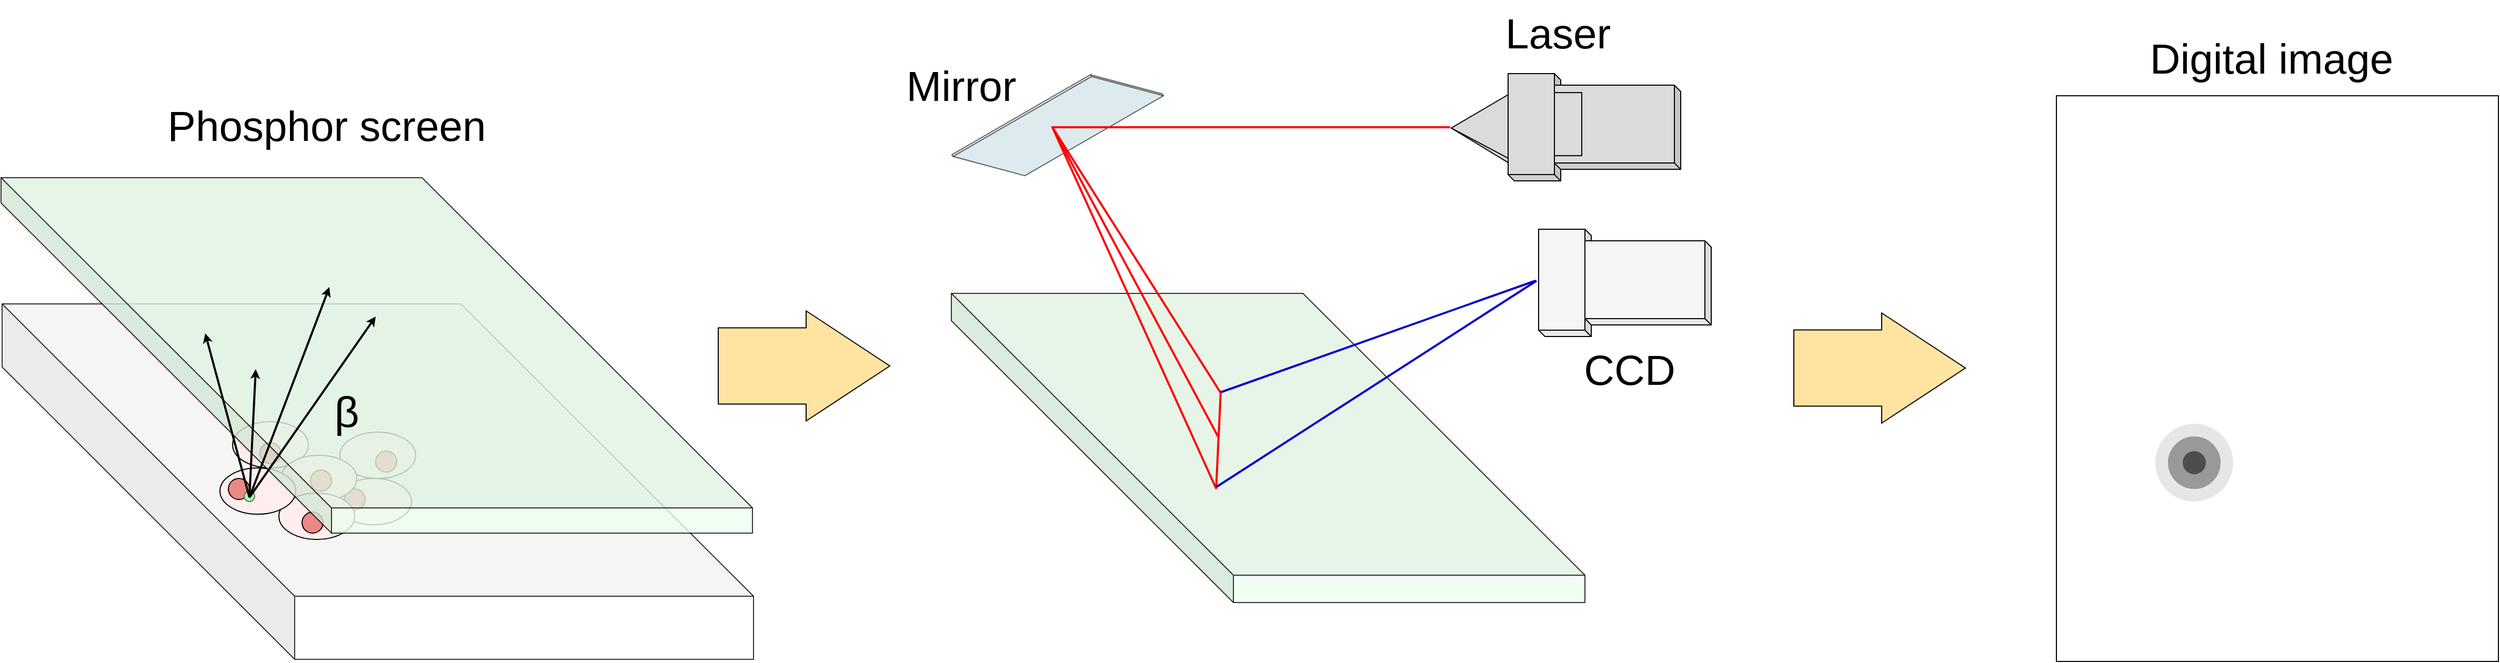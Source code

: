 <mxfile version="21.2.8" type="google" pages="2">
  <diagram name="Pagina-1" id="nNnIefdH29HKSRN81F_e">
    <mxGraphModel grid="1" page="1" gridSize="2" guides="1" tooltips="1" connect="1" arrows="1" fold="1" pageScale="1" pageWidth="2500" pageHeight="900" math="0" shadow="0">
      <root>
        <mxCell id="0" />
        <mxCell id="1" parent="0" />
        <mxCell id="hu5yYnxfXPEdt88EyCQ2-11" value="" style="shape=cube;whiteSpace=wrap;html=1;boundedLbl=1;backgroundOutline=1;darkOpacity=0.05;darkOpacity2=0.1;size=278;direction=east;fillColor=none;opacity=80;strokeColor=#000000;" vertex="1" parent="1">
          <mxGeometry x="63" y="420" width="714" height="338" as="geometry" />
        </mxCell>
        <mxCell id="hu5yYnxfXPEdt88EyCQ2-39" value="" style="group" connectable="0" vertex="1" parent="1">
          <mxGeometry x="384" y="542" width="72" height="44" as="geometry" />
        </mxCell>
        <mxCell id="hu5yYnxfXPEdt88EyCQ2-36" value="" style="group" connectable="0" vertex="1" parent="hu5yYnxfXPEdt88EyCQ2-39">
          <mxGeometry width="72" height="44" as="geometry" />
        </mxCell>
        <mxCell id="hu5yYnxfXPEdt88EyCQ2-37" value="" style="ellipse;whiteSpace=wrap;html=1;fillColor=#FFEEED;" vertex="1" parent="hu5yYnxfXPEdt88EyCQ2-36">
          <mxGeometry width="72" height="44" as="geometry" />
        </mxCell>
        <mxCell id="hu5yYnxfXPEdt88EyCQ2-38" value="" style="ellipse;whiteSpace=wrap;html=1;aspect=fixed;fillColor=#EA8985;" vertex="1" parent="hu5yYnxfXPEdt88EyCQ2-36">
          <mxGeometry x="34" y="18" width="20" height="20" as="geometry" />
        </mxCell>
        <mxCell id="hu5yYnxfXPEdt88EyCQ2-34" value="" style="group" connectable="0" vertex="1" parent="1">
          <mxGeometry x="282" y="532" width="72" height="44" as="geometry" />
        </mxCell>
        <mxCell id="hu5yYnxfXPEdt88EyCQ2-31" value="" style="group" connectable="0" vertex="1" parent="hu5yYnxfXPEdt88EyCQ2-34">
          <mxGeometry width="72" height="44" as="geometry" />
        </mxCell>
        <mxCell id="hu5yYnxfXPEdt88EyCQ2-32" value="" style="ellipse;whiteSpace=wrap;html=1;fillColor=#FFEEED;" vertex="1" parent="hu5yYnxfXPEdt88EyCQ2-31">
          <mxGeometry width="72" height="44" as="geometry" />
        </mxCell>
        <mxCell id="hu5yYnxfXPEdt88EyCQ2-33" value="" style="ellipse;whiteSpace=wrap;html=1;aspect=fixed;fillColor=#EA8985;" vertex="1" parent="hu5yYnxfXPEdt88EyCQ2-31">
          <mxGeometry x="26" y="20" width="20" height="20" as="geometry" />
        </mxCell>
        <mxCell id="hu5yYnxfXPEdt88EyCQ2-30" value="" style="group" connectable="0" vertex="1" parent="1">
          <mxGeometry x="380" y="586" width="72" height="44" as="geometry" />
        </mxCell>
        <mxCell id="hu5yYnxfXPEdt88EyCQ2-26" value="" style="group" connectable="0" vertex="1" parent="hu5yYnxfXPEdt88EyCQ2-30">
          <mxGeometry width="72" height="44" as="geometry" />
        </mxCell>
        <mxCell id="hu5yYnxfXPEdt88EyCQ2-27" value="" style="ellipse;whiteSpace=wrap;html=1;fillColor=#FFEEED;" vertex="1" parent="hu5yYnxfXPEdt88EyCQ2-26">
          <mxGeometry width="72" height="44" as="geometry" />
        </mxCell>
        <mxCell id="hu5yYnxfXPEdt88EyCQ2-28" value="" style="ellipse;whiteSpace=wrap;html=1;aspect=fixed;fillColor=#EA8985;" vertex="1" parent="hu5yYnxfXPEdt88EyCQ2-30">
          <mxGeometry x="8" y="10" width="20" height="20" as="geometry" />
        </mxCell>
        <mxCell id="hu5yYnxfXPEdt88EyCQ2-25" value="" style="group" connectable="0" vertex="1" parent="1">
          <mxGeometry x="328" y="564" width="72" height="44" as="geometry" />
        </mxCell>
        <mxCell id="hu5yYnxfXPEdt88EyCQ2-22" value="" style="group" connectable="0" vertex="1" parent="hu5yYnxfXPEdt88EyCQ2-25">
          <mxGeometry width="72" height="44" as="geometry" />
        </mxCell>
        <mxCell id="hu5yYnxfXPEdt88EyCQ2-23" value="" style="ellipse;whiteSpace=wrap;html=1;fillColor=#FFEEED;" vertex="1" parent="hu5yYnxfXPEdt88EyCQ2-22">
          <mxGeometry width="72" height="44" as="geometry" />
        </mxCell>
        <mxCell id="hu5yYnxfXPEdt88EyCQ2-24" value="" style="ellipse;whiteSpace=wrap;html=1;aspect=fixed;fillColor=#EA8985;" vertex="1" parent="hu5yYnxfXPEdt88EyCQ2-25">
          <mxGeometry x="28" y="14" width="20" height="20" as="geometry" />
        </mxCell>
        <mxCell id="hu5yYnxfXPEdt88EyCQ2-21" value="" style="group" connectable="0" vertex="1" parent="1">
          <mxGeometry x="326" y="600" width="72" height="44" as="geometry" />
        </mxCell>
        <mxCell id="hu5yYnxfXPEdt88EyCQ2-18" value="" style="group" connectable="0" vertex="1" parent="hu5yYnxfXPEdt88EyCQ2-21">
          <mxGeometry width="72" height="44" as="geometry" />
        </mxCell>
        <mxCell id="hu5yYnxfXPEdt88EyCQ2-19" value="" style="ellipse;whiteSpace=wrap;html=1;fillColor=#FFEEED;" vertex="1" parent="hu5yYnxfXPEdt88EyCQ2-18">
          <mxGeometry width="72" height="44" as="geometry" />
        </mxCell>
        <mxCell id="hu5yYnxfXPEdt88EyCQ2-20" value="" style="ellipse;whiteSpace=wrap;html=1;aspect=fixed;fillColor=#EA8985;" vertex="1" parent="hu5yYnxfXPEdt88EyCQ2-18">
          <mxGeometry x="22" y="18" width="20" height="20" as="geometry" />
        </mxCell>
        <mxCell id="hu5yYnxfXPEdt88EyCQ2-14" value="" style="group" connectable="0" vertex="1" parent="1">
          <mxGeometry x="270" y="576" width="72" height="44" as="geometry" />
        </mxCell>
        <mxCell id="hu5yYnxfXPEdt88EyCQ2-13" value="" style="ellipse;whiteSpace=wrap;html=1;fillColor=#FFEEED;strokeColor=#000000;" vertex="1" parent="hu5yYnxfXPEdt88EyCQ2-14">
          <mxGeometry width="72" height="44" as="geometry" />
        </mxCell>
        <mxCell id="hu5yYnxfXPEdt88EyCQ2-9" value="" style="rounded=0;whiteSpace=wrap;html=1;" vertex="1" parent="1">
          <mxGeometry x="2015" y="222.06" width="420" height="537.94" as="geometry" />
        </mxCell>
        <mxCell id="hu5yYnxfXPEdt88EyCQ2-2" value="" style="shape=cube;whiteSpace=wrap;html=1;boundedLbl=1;backgroundOutline=1;darkOpacity=0.05;darkOpacity2=0.1;size=50;direction=east;fillColor=#D3EBF0;opacity=60;rotation=-210;strokeColor=#000000;" vertex="1" parent="1">
          <mxGeometry x="965" y="224.06" width="202" height="52" as="geometry" />
        </mxCell>
        <mxCell id="PGQ6HJyxgd6gYxSsFXWB-1" value="" style="shape=cube;whiteSpace=wrap;html=1;boundedLbl=1;backgroundOutline=1;darkOpacity=0.05;darkOpacity2=0.1;size=314;direction=east;fillColor=#EDFFEE;opacity=80;strokeColor=#000000;" vertex="1" parent="1">
          <mxGeometry x="62" y="300" width="714" height="338" as="geometry" />
        </mxCell>
        <mxCell id="PGQ6HJyxgd6gYxSsFXWB-15" value="" style="group" connectable="0" vertex="1" parent="1">
          <mxGeometry x="290" y="552" width="204" height="140" as="geometry" />
        </mxCell>
        <mxCell id="PGQ6HJyxgd6gYxSsFXWB-7" value="" style="group;strokeWidth=3;perimeterSpacing=2;rounded=0;" connectable="0" vertex="1" parent="PGQ6HJyxgd6gYxSsFXWB-15">
          <mxGeometry width="204" height="140" as="geometry" />
        </mxCell>
        <mxCell id="hu5yYnxfXPEdt88EyCQ2-12" value="" style="ellipse;whiteSpace=wrap;html=1;aspect=fixed;fillColor=#EA8985;" vertex="1" parent="PGQ6HJyxgd6gYxSsFXWB-7">
          <mxGeometry x="-12" y="34" width="20" height="20" as="geometry" />
        </mxCell>
        <mxCell id="hu5yYnxfXPEdt88EyCQ2-10" value="" style="group" connectable="0" vertex="1" parent="PGQ6HJyxgd6gYxSsFXWB-7">
          <mxGeometry x="-34" y="-148" width="238" height="288" as="geometry" />
        </mxCell>
        <mxCell id="PGQ6HJyxgd6gYxSsFXWB-14" value="" style="ellipse;whiteSpace=wrap;html=1;aspect=fixed;strokeColor=#707070;fillColor=#A3FFA9;strokeWidth=1;" vertex="1" parent="hu5yYnxfXPEdt88EyCQ2-10">
          <mxGeometry x="37" y="194" width="10" height="10" as="geometry" />
        </mxCell>
        <mxCell id="PGQ6HJyxgd6gYxSsFXWB-3" value="" style="endArrow=classic;html=1;rounded=0;endSize=3;startSize=5;strokeWidth=2;strokeColor=#000000;" edge="1" parent="hu5yYnxfXPEdt88EyCQ2-10">
          <mxGeometry width="50" height="50" relative="1" as="geometry">
            <mxPoint x="42" y="200" as="sourcePoint" />
            <mxPoint x="162" y="28" as="targetPoint" />
          </mxGeometry>
        </mxCell>
        <mxCell id="PGQ6HJyxgd6gYxSsFXWB-6" value="" style="endArrow=classic;html=1;rounded=0;endSize=3;startSize=5;strokeWidth=2;strokeColor=#000000;" edge="1" parent="hu5yYnxfXPEdt88EyCQ2-10">
          <mxGeometry width="50" height="50" relative="1" as="geometry">
            <mxPoint x="42" y="200" as="sourcePoint" />
            <mxPoint x="118" as="targetPoint" />
          </mxGeometry>
        </mxCell>
        <mxCell id="PGQ6HJyxgd6gYxSsFXWB-5" value="" style="endArrow=classic;html=1;rounded=0;endSize=3;startSize=5;strokeWidth=2;strokeColor=#000000;" edge="1" parent="hu5yYnxfXPEdt88EyCQ2-10">
          <mxGeometry width="50" height="50" relative="1" as="geometry">
            <mxPoint x="42" y="200" as="sourcePoint" />
            <mxPoint x="48" y="78" as="targetPoint" />
          </mxGeometry>
        </mxCell>
        <mxCell id="PGQ6HJyxgd6gYxSsFXWB-4" value="" style="endArrow=classic;html=1;rounded=0;endSize=3;startSize=5;strokeWidth=2;strokeColor=#000000;" edge="1" parent="hu5yYnxfXPEdt88EyCQ2-10">
          <mxGeometry width="50" height="50" relative="1" as="geometry">
            <mxPoint x="42" y="200" as="sourcePoint" />
            <mxPoint y="44" as="targetPoint" />
          </mxGeometry>
        </mxCell>
        <mxCell id="ZSS9ueLAfO0uXjyZf8Uv-12" value="&lt;font style=&quot;font-size: 41px;&quot;&gt;β&lt;/font&gt;" style="text;html=1;align=center;verticalAlign=middle;resizable=0;points=[];autosize=1;strokeColor=none;fillColor=none;" vertex="1" parent="hu5yYnxfXPEdt88EyCQ2-10">
          <mxGeometry x="112" y="88" width="44" height="62" as="geometry" />
        </mxCell>
        <mxCell id="PGQ6HJyxgd6gYxSsFXWB-26" value="" style="group" connectable="0" vertex="1" parent="1">
          <mxGeometry x="1061" y="252" width="506" height="452" as="geometry" />
        </mxCell>
        <mxCell id="PGQ6HJyxgd6gYxSsFXWB-24" value="" style="group" connectable="0" vertex="1" parent="PGQ6HJyxgd6gYxSsFXWB-26">
          <mxGeometry width="506" height="452" as="geometry" />
        </mxCell>
        <mxCell id="PGQ6HJyxgd6gYxSsFXWB-19" value="" style="shape=cube;whiteSpace=wrap;html=1;boundedLbl=1;backgroundOutline=1;darkOpacity=0.05;darkOpacity2=0.1;size=268;direction=east;fillColor=#EDFFEE;opacity=80;strokeColor=#000000;" vertex="1" parent="PGQ6HJyxgd6gYxSsFXWB-24">
          <mxGeometry x="-96" y="158" width="602" height="294" as="geometry" />
        </mxCell>
        <mxCell id="PGQ6HJyxgd6gYxSsFXWB-21" value="" style="endArrow=none;html=1;rounded=0;strokeWidth=2;strokeColor=#FF0000;" edge="1" parent="PGQ6HJyxgd6gYxSsFXWB-24">
          <mxGeometry width="50" height="50" relative="1" as="geometry">
            <mxPoint as="sourcePoint" />
            <mxPoint x="155.556" y="343.532" as="targetPoint" />
          </mxGeometry>
        </mxCell>
        <mxCell id="PGQ6HJyxgd6gYxSsFXWB-22" value="" style="endArrow=none;html=1;rounded=0;strokeWidth=2;strokeColor=#FF0000;" edge="1" parent="PGQ6HJyxgd6gYxSsFXWB-24">
          <mxGeometry width="50" height="50" relative="1" as="geometry">
            <mxPoint as="sourcePoint" />
            <mxPoint x="157.778" y="294.857" as="targetPoint" />
          </mxGeometry>
        </mxCell>
        <mxCell id="PGQ6HJyxgd6gYxSsFXWB-23" value="" style="endArrow=none;html=1;rounded=0;strokeWidth=2;strokeColor=#FF0000;" edge="1" parent="PGQ6HJyxgd6gYxSsFXWB-24">
          <mxGeometry width="50" height="50" relative="1" as="geometry">
            <mxPoint as="sourcePoint" />
            <mxPoint x="160" y="252.735" as="targetPoint" />
          </mxGeometry>
        </mxCell>
        <mxCell id="PGQ6HJyxgd6gYxSsFXWB-25" value="" style="endArrow=none;html=1;rounded=0;strokeWidth=2;strokeColor=#FF0000;" edge="1" parent="PGQ6HJyxgd6gYxSsFXWB-26">
          <mxGeometry width="50" height="50" relative="1" as="geometry">
            <mxPoint x="155.556" y="344.0" as="sourcePoint" />
            <mxPoint x="160" y="250.395" as="targetPoint" />
          </mxGeometry>
        </mxCell>
        <mxCell id="PGQ6HJyxgd6gYxSsFXWB-33" value="" style="endArrow=none;html=1;rounded=0;strokeWidth=2;entryX=1;entryY=0.5;entryDx=0;entryDy=0;strokeColor=#FF0000;" edge="1" parent="1">
          <mxGeometry width="50" height="50" relative="1" as="geometry">
            <mxPoint x="1060" y="252" as="sourcePoint" />
            <mxPoint x="1439" y="252.06" as="targetPoint" />
          </mxGeometry>
        </mxCell>
        <mxCell id="nSoLlbci4BOyVn5Xgzns-12" value="" style="endArrow=none;html=1;rounded=0;strokeWidth=2;strokeColor=#0000CC;" edge="1" parent="1">
          <mxGeometry width="50" height="50" relative="1" as="geometry">
            <mxPoint x="1221" y="504" as="sourcePoint" />
            <mxPoint x="1520" y="398" as="targetPoint" />
          </mxGeometry>
        </mxCell>
        <mxCell id="nSoLlbci4BOyVn5Xgzns-13" value="" style="endArrow=none;html=1;rounded=0;strokeWidth=2;strokeColor=#0000CC;" edge="1" parent="1">
          <mxGeometry width="50" height="50" relative="1" as="geometry">
            <mxPoint x="1217" y="594" as="sourcePoint" />
            <mxPoint x="1521" y="398" as="targetPoint" />
          </mxGeometry>
        </mxCell>
        <mxCell id="ZSS9ueLAfO0uXjyZf8Uv-11" value="&lt;font style=&quot;font-size: 40px;&quot;&gt;Phosphor screen&lt;br&gt;&lt;/font&gt;" style="text;html=1;align=center;verticalAlign=middle;resizable=0;points=[];autosize=1;strokeColor=none;fillColor=none;" vertex="1" parent="1">
          <mxGeometry x="210" y="219.06" width="322" height="62" as="geometry" />
        </mxCell>
        <mxCell id="ZSS9ueLAfO0uXjyZf8Uv-13" value="&lt;font style=&quot;font-size: 40px;&quot;&gt;Mirror&lt;br&gt;&lt;/font&gt;" style="text;html=1;align=center;verticalAlign=middle;resizable=0;points=[];autosize=1;strokeColor=none;fillColor=none;" vertex="1" parent="1">
          <mxGeometry x="912" y="181" width="124" height="62" as="geometry" />
        </mxCell>
        <mxCell id="ZSS9ueLAfO0uXjyZf8Uv-14" value="&lt;font style=&quot;font-size: 40px;&quot;&gt;Laser&lt;br&gt;&lt;/font&gt;" style="text;html=1;align=center;verticalAlign=middle;resizable=0;points=[];autosize=1;strokeColor=none;fillColor=none;" vertex="1" parent="1">
          <mxGeometry x="1481" y="131" width="120" height="62" as="geometry" />
        </mxCell>
        <mxCell id="ZSS9ueLAfO0uXjyZf8Uv-15" value="&lt;font style=&quot;font-size: 40px;&quot;&gt;CCD&lt;br&gt;&lt;/font&gt;" style="text;html=1;align=center;verticalAlign=middle;resizable=0;points=[];autosize=1;strokeColor=none;fillColor=none;" vertex="1" parent="1">
          <mxGeometry x="1556" y="451" width="106" height="62" as="geometry" />
        </mxCell>
        <mxCell id="ZSS9ueLAfO0uXjyZf8Uv-18" value="" style="shape=flexArrow;endArrow=classic;html=1;rounded=0;endWidth=31.25;endSize=26.175;width=72.5;fillColor=#FFE3A1;strokeColor=#000000;" edge="1" parent="1">
          <mxGeometry width="50" height="50" relative="1" as="geometry">
            <mxPoint x="743" y="479" as="sourcePoint" />
            <mxPoint x="907" y="479" as="targetPoint" />
          </mxGeometry>
        </mxCell>
        <mxCell id="ZSS9ueLAfO0uXjyZf8Uv-19" value="" style="shape=flexArrow;endArrow=classic;html=1;rounded=0;endWidth=31.25;endSize=26.175;width=72.5;fillColor=#FFE3A1;strokeColor=#000000;" edge="1" parent="1">
          <mxGeometry width="50" height="50" relative="1" as="geometry">
            <mxPoint x="1765" y="481" as="sourcePoint" />
            <mxPoint x="1929" y="481" as="targetPoint" />
          </mxGeometry>
        </mxCell>
        <mxCell id="go0w3vx1c22MQb_H4SIl-4" value="" style="group" connectable="0" vertex="1" parent="1">
          <mxGeometry x="1523" y="349" width="162" height="102" as="geometry" />
        </mxCell>
        <mxCell id="go0w3vx1c22MQb_H4SIl-3" value="" style="shape=cube;whiteSpace=wrap;html=1;boundedLbl=1;backgroundOutline=1;darkOpacity=0.05;darkOpacity2=0.1;size=6;rotation=-180;fillColor=#f5f5f5;fontColor=#333333;strokeColor=#000000;" vertex="1" parent="go0w3vx1c22MQb_H4SIl-4">
          <mxGeometry width="50" height="102" as="geometry" />
        </mxCell>
        <mxCell id="go0w3vx1c22MQb_H4SIl-1" value="" style="shape=cube;whiteSpace=wrap;html=1;boundedLbl=1;backgroundOutline=1;darkOpacity=0.05;darkOpacity2=0.1;size=6;rotation=-180;fillColor=#f5f5f5;fontColor=#333333;strokeColor=#000000;" vertex="1" parent="go0w3vx1c22MQb_H4SIl-4">
          <mxGeometry x="44" y="11" width="120" height="80" as="geometry" />
        </mxCell>
        <mxCell id="go0w3vx1c22MQb_H4SIl-13" value="" style="group" connectable="0" vertex="1" parent="1">
          <mxGeometry x="1440" y="201.06" width="218" height="102" as="geometry" />
        </mxCell>
        <mxCell id="go0w3vx1c22MQb_H4SIl-12" value="" style="verticalLabelPosition=bottom;verticalAlign=top;html=1;shape=mxgraph.basic.pyramid;dx1=0.49;dx2=0.02;dy1=0.91;dy2=0.98;rotation=-90;fillColor=#DBDBDB;" vertex="1" parent="go0w3vx1c22MQb_H4SIl-13">
          <mxGeometry x="-4" y="20" width="70" height="62" as="geometry" />
        </mxCell>
        <mxCell id="go0w3vx1c22MQb_H4SIl-11" value="" style="group" connectable="0" vertex="1" parent="go0w3vx1c22MQb_H4SIl-13">
          <mxGeometry x="54" width="164" height="102" as="geometry" />
        </mxCell>
        <mxCell id="go0w3vx1c22MQb_H4SIl-7" value="" style="shape=cube;whiteSpace=wrap;html=1;boundedLbl=1;backgroundOutline=1;darkOpacity=0.05;darkOpacity2=0.1;size=6;rotation=-180;fillColor=#DBDBDB;fontColor=#333333;strokeColor=#000000;" vertex="1" parent="go0w3vx1c22MQb_H4SIl-11">
          <mxGeometry x="7.105e-15" width="50" height="102" as="geometry" />
        </mxCell>
        <mxCell id="go0w3vx1c22MQb_H4SIl-8" value="" style="shape=cube;whiteSpace=wrap;html=1;boundedLbl=1;backgroundOutline=1;darkOpacity=0.05;darkOpacity2=0.1;size=6;rotation=-180;fillColor=#DBDBDB;fontColor=#333333;strokeColor=#000000;" vertex="1" parent="go0w3vx1c22MQb_H4SIl-11">
          <mxGeometry x="44.0" y="11" width="120" height="80" as="geometry" />
        </mxCell>
        <mxCell id="go0w3vx1c22MQb_H4SIl-10" value="" style="rounded=0;whiteSpace=wrap;html=1;fillColor=#DBDBDB;" vertex="1" parent="go0w3vx1c22MQb_H4SIl-11">
          <mxGeometry x="44.0" y="18" width="26" height="60" as="geometry" />
        </mxCell>
        <mxCell id="hu5yYnxfXPEdt88EyCQ2-5" value="&lt;font style=&quot;font-size: 40px;&quot;&gt;Digital image&lt;br&gt;&lt;/font&gt;" style="text;html=1;align=center;verticalAlign=middle;resizable=0;points=[];autosize=1;strokeColor=none;fillColor=none;" vertex="1" parent="1">
          <mxGeometry x="2094" y="155" width="250" height="62" as="geometry" />
        </mxCell>
        <mxCell id="hu5yYnxfXPEdt88EyCQ2-6" value="" style="group" connectable="0" vertex="1" parent="1">
          <mxGeometry x="2109" y="534" width="74" height="74" as="geometry" />
        </mxCell>
        <mxCell id="ZSS9ueLAfO0uXjyZf8Uv-3" value="" style="ellipse;whiteSpace=wrap;html=1;aspect=fixed;strokeColor=none;fillColor=#E6E6E6;" vertex="1" parent="hu5yYnxfXPEdt88EyCQ2-6">
          <mxGeometry width="74" height="74" as="geometry" />
        </mxCell>
        <mxCell id="ZSS9ueLAfO0uXjyZf8Uv-2" value="" style="ellipse;whiteSpace=wrap;html=1;aspect=fixed;strokeColor=none;fillColor=#999999;" vertex="1" parent="hu5yYnxfXPEdt88EyCQ2-6">
          <mxGeometry x="12" y="12" width="50" height="50" as="geometry" />
        </mxCell>
        <mxCell id="ZSS9ueLAfO0uXjyZf8Uv-1" value="" style="ellipse;whiteSpace=wrap;html=1;aspect=fixed;fillColor=#4D4D4D;strokeColor=none;" vertex="1" parent="hu5yYnxfXPEdt88EyCQ2-6">
          <mxGeometry x="26" y="26" width="22" height="22" as="geometry" />
        </mxCell>
      </root>
    </mxGraphModel>
  </diagram>
  <diagram id="FYbj31Kx0I_Y3izuVjlc" name="Pagina-2">
    <mxGraphModel grid="1" page="1" gridSize="10" guides="1" tooltips="1" connect="1" arrows="1" fold="1" pageScale="1" pageWidth="2500" pageHeight="900" math="0" shadow="0">
      <root>
        <mxCell id="0" />
        <mxCell id="1" parent="0" />
      </root>
    </mxGraphModel>
  </diagram>
</mxfile>
